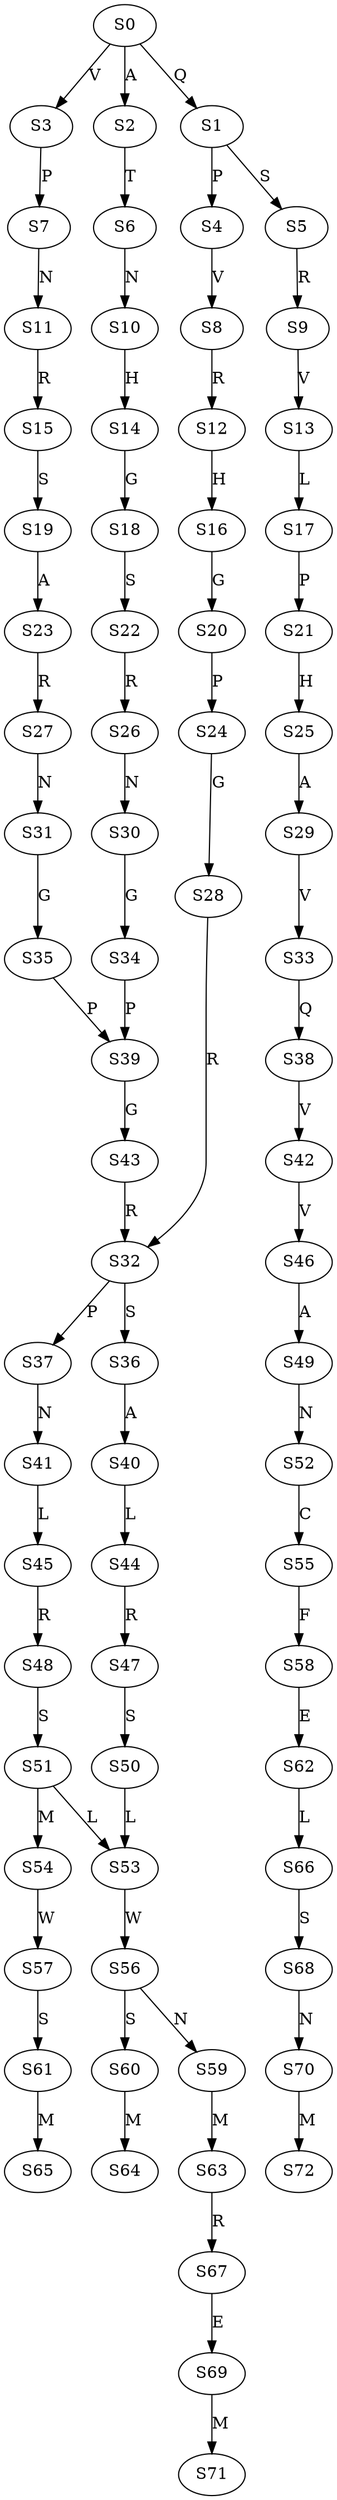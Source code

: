 strict digraph  {
	S0 -> S1 [ label = Q ];
	S0 -> S2 [ label = A ];
	S0 -> S3 [ label = V ];
	S1 -> S4 [ label = P ];
	S1 -> S5 [ label = S ];
	S2 -> S6 [ label = T ];
	S3 -> S7 [ label = P ];
	S4 -> S8 [ label = V ];
	S5 -> S9 [ label = R ];
	S6 -> S10 [ label = N ];
	S7 -> S11 [ label = N ];
	S8 -> S12 [ label = R ];
	S9 -> S13 [ label = V ];
	S10 -> S14 [ label = H ];
	S11 -> S15 [ label = R ];
	S12 -> S16 [ label = H ];
	S13 -> S17 [ label = L ];
	S14 -> S18 [ label = G ];
	S15 -> S19 [ label = S ];
	S16 -> S20 [ label = G ];
	S17 -> S21 [ label = P ];
	S18 -> S22 [ label = S ];
	S19 -> S23 [ label = A ];
	S20 -> S24 [ label = P ];
	S21 -> S25 [ label = H ];
	S22 -> S26 [ label = R ];
	S23 -> S27 [ label = R ];
	S24 -> S28 [ label = G ];
	S25 -> S29 [ label = A ];
	S26 -> S30 [ label = N ];
	S27 -> S31 [ label = N ];
	S28 -> S32 [ label = R ];
	S29 -> S33 [ label = V ];
	S30 -> S34 [ label = G ];
	S31 -> S35 [ label = G ];
	S32 -> S36 [ label = S ];
	S32 -> S37 [ label = P ];
	S33 -> S38 [ label = Q ];
	S34 -> S39 [ label = P ];
	S35 -> S39 [ label = P ];
	S36 -> S40 [ label = A ];
	S37 -> S41 [ label = N ];
	S38 -> S42 [ label = V ];
	S39 -> S43 [ label = G ];
	S40 -> S44 [ label = L ];
	S41 -> S45 [ label = L ];
	S42 -> S46 [ label = V ];
	S43 -> S32 [ label = R ];
	S44 -> S47 [ label = R ];
	S45 -> S48 [ label = R ];
	S46 -> S49 [ label = A ];
	S47 -> S50 [ label = S ];
	S48 -> S51 [ label = S ];
	S49 -> S52 [ label = N ];
	S50 -> S53 [ label = L ];
	S51 -> S54 [ label = M ];
	S51 -> S53 [ label = L ];
	S52 -> S55 [ label = C ];
	S53 -> S56 [ label = W ];
	S54 -> S57 [ label = W ];
	S55 -> S58 [ label = F ];
	S56 -> S59 [ label = N ];
	S56 -> S60 [ label = S ];
	S57 -> S61 [ label = S ];
	S58 -> S62 [ label = E ];
	S59 -> S63 [ label = M ];
	S60 -> S64 [ label = M ];
	S61 -> S65 [ label = M ];
	S62 -> S66 [ label = L ];
	S63 -> S67 [ label = R ];
	S66 -> S68 [ label = S ];
	S67 -> S69 [ label = E ];
	S68 -> S70 [ label = N ];
	S69 -> S71 [ label = M ];
	S70 -> S72 [ label = M ];
}

